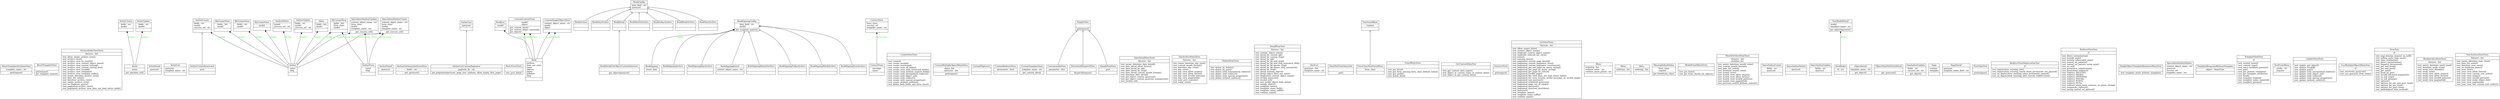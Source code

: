 digraph "classes_26" {
rankdir=BT
charset="utf-8"
"generic_views.test_base.AboutTemplateAttributeView" [color="black", fontcolor="black", label=<{AboutTemplateAttributeView|template_name : str<br ALIGN="LEFT"/>|get(request)<br ALIGN="LEFT"/>}>, shape="record", style="solid"];
"generic_views.test_base.AboutTemplateView" [color="black", fontcolor="black", label=<{AboutTemplateView|<br ALIGN="LEFT"/>|get(request)<br ALIGN="LEFT"/>get_template_names()<br ALIGN="LEFT"/>}>, shape="record", style="solid"];
"generic_views.test_dates.ArchiveIndexViewTests" [color="black", fontcolor="black", label=<{ArchiveIndexViewTests|fixtures : list<br ALIGN="LEFT"/>|test_allow_empty_archive_view()<br ALIGN="LEFT"/>test_archive_view()<br ALIGN="LEFT"/>test_archive_view_by_month()<br ALIGN="LEFT"/>test_archive_view_context_object_name()<br ALIGN="LEFT"/>test_archive_view_custom_sorting()<br ALIGN="LEFT"/>test_archive_view_custom_sorting_dec()<br ALIGN="LEFT"/>test_archive_view_invalid()<br ALIGN="LEFT"/>test_archive_view_template()<br ALIGN="LEFT"/>test_archive_view_template_suffix()<br ALIGN="LEFT"/>test_aware_datetime_archive_view()<br ALIGN="LEFT"/>test_date_list_order()<br ALIGN="LEFT"/>test_datetime_archive_view()<br ALIGN="LEFT"/>test_empty_archive_view()<br ALIGN="LEFT"/>test_no_duplicate_query()<br ALIGN="LEFT"/>test_paginated_archive_view()<br ALIGN="LEFT"/>test_paginated_archive_view_does_not_load_entire_table()<br ALIGN="LEFT"/>}>, shape="record", style="solid"];
"generic_views.models.Artist" [color="black", fontcolor="black", label=<{Artist|name<br ALIGN="LEFT"/>|get_absolute_url()<br ALIGN="LEFT"/>}>, shape="record", style="solid"];
"generic_views.views.ArtistCreate" [color="black", fontcolor="black", label=<{ArtistCreate|fields : str<br ALIGN="LEFT"/>model<br ALIGN="LEFT"/>|}>, shape="record", style="solid"];
"generic_views.views.ArtistDetail" [color="black", fontcolor="black", label=<{ArtistDetail|queryset<br ALIGN="LEFT"/>|}>, shape="record", style="solid"];
"generic_views.views.ArtistList" [color="black", fontcolor="black", label=<{ArtistList|queryset<br ALIGN="LEFT"/>template_name : str<br ALIGN="LEFT"/>|}>, shape="record", style="solid"];
"generic_views.views.ArtistUpdate" [color="black", fontcolor="black", label=<{ArtistUpdate|fields : str<br ALIGN="LEFT"/>model<br ALIGN="LEFT"/>|}>, shape="record", style="solid"];
"generic_views.models.Author" [color="black", fontcolor="black", label=<{Author|name<br ALIGN="LEFT"/>slug<br ALIGN="LEFT"/>|}>, shape="record", style="solid"];
"generic_views.views.AuthorCreate" [color="black", fontcolor="black", label=<{AuthorCreate|fields : str<br ALIGN="LEFT"/>model<br ALIGN="LEFT"/>success_url : str<br ALIGN="LEFT"/>|}>, shape="record", style="solid"];
"generic_views.views.AuthorCreateRestricted" [color="black", fontcolor="black", label=<{AuthorCreateRestricted|post<br ALIGN="LEFT"/>|}>, shape="record", style="solid"];
"generic_views.views.AuthorDelete" [color="black", fontcolor="black", label=<{AuthorDelete|model<br ALIGN="LEFT"/>success_url : str<br ALIGN="LEFT"/>|}>, shape="record", style="solid"];
"generic_views.views.AuthorDetail" [color="black", fontcolor="black", label=<{AuthorDetail|queryset<br ALIGN="LEFT"/>|}>, shape="record", style="solid"];
"generic_views.test_forms.AuthorForm" [color="black", fontcolor="black", label=<{AuthorForm|name<br ALIGN="LEFT"/>slug<br ALIGN="LEFT"/>|}>, shape="record", style="solid"];
"generic_views.views.AuthorGetQuerySetFormView" [color="black", fontcolor="black", label=<{AuthorGetQuerySetFormView|fields : str<br ALIGN="LEFT"/>|get_queryset()<br ALIGN="LEFT"/>}>, shape="record", style="solid"];
"generic_views.views.AuthorList" [color="black", fontcolor="black", label=<{AuthorList|queryset<br ALIGN="LEFT"/>|}>, shape="record", style="solid"];
"generic_views.views.AuthorListCustomPaginator" [color="black", fontcolor="black", label=<{AuthorListCustomPaginator|paginate_by : int<br ALIGN="LEFT"/>|get_paginator(queryset, page_size, orphans, allow_empty_first_page)<br ALIGN="LEFT"/>}>, shape="record", style="solid"];
"generic_views.views.AuthorUpdate" [color="black", fontcolor="black", label=<{AuthorUpdate|fields : str<br ALIGN="LEFT"/>model<br ALIGN="LEFT"/>success_url : str<br ALIGN="LEFT"/>|}>, shape="record", style="solid"];
"generic_views.test_edit.BasicFormTests" [color="black", fontcolor="black", label=<{BasicFormTests|<br ALIGN="LEFT"/>|test_post_data()<br ALIGN="LEFT"/>}>, shape="record", style="solid"];
"generic_views.models.Book" [color="black", fontcolor="black", label=<{Book|authors<br ALIGN="LEFT"/>does_not_exist<br ALIGN="LEFT"/>name<br ALIGN="LEFT"/>objects<br ALIGN="LEFT"/>pages<br ALIGN="LEFT"/>pubdate<br ALIGN="LEFT"/>slug<br ALIGN="LEFT"/>|}>, shape="record", style="solid"];
"generic_views.views.BookArchive" [color="black", fontcolor="black", label=<{BookArchive|<br ALIGN="LEFT"/>|}>, shape="record", style="solid"];
"generic_views.views.BookConfig" [color="black", fontcolor="black", label=<{BookConfig|date_field : str<br ALIGN="LEFT"/>queryset<br ALIGN="LEFT"/>|}>, shape="record", style="solid"];
"generic_views.views.BookDayArchive" [color="black", fontcolor="black", label=<{BookDayArchive|<br ALIGN="LEFT"/>|}>, shape="record", style="solid"];
"generic_views.views.BookDetail" [color="black", fontcolor="black", label=<{BookDetail|<br ALIGN="LEFT"/>|}>, shape="record", style="solid"];
"generic_views.views.BookDetailGetObjectCustomQueryset" [color="black", fontcolor="black", label=<{BookDetailGetObjectCustomQueryset|<br ALIGN="LEFT"/>|get_object(queryset)<br ALIGN="LEFT"/>}>, shape="record", style="solid"];
"generic_views.views.BookList" [color="black", fontcolor="black", label=<{BookList|model<br ALIGN="LEFT"/>|}>, shape="record", style="solid"];
"generic_views.views.BookMonthArchive" [color="black", fontcolor="black", label=<{BookMonthArchive|<br ALIGN="LEFT"/>|}>, shape="record", style="solid"];
"generic_views.models.BookSigning" [color="black", fontcolor="black", label=<{BookSigning|event_date<br ALIGN="LEFT"/>|}>, shape="record", style="solid"];
"generic_views.views.BookSigningArchive" [color="black", fontcolor="black", label=<{BookSigningArchive|<br ALIGN="LEFT"/>|}>, shape="record", style="solid"];
"generic_views.views.BookSigningConfig" [color="black", fontcolor="black", label=<{BookSigningConfig|date_field : str<br ALIGN="LEFT"/>model<br ALIGN="LEFT"/>|get_template_names()<br ALIGN="LEFT"/>}>, shape="record", style="solid"];
"generic_views.views.BookSigningDayArchive" [color="black", fontcolor="black", label=<{BookSigningDayArchive|<br ALIGN="LEFT"/>|}>, shape="record", style="solid"];
"generic_views.views.BookSigningDetail" [color="black", fontcolor="black", label=<{BookSigningDetail|context_object_name : str<br ALIGN="LEFT"/>|}>, shape="record", style="solid"];
"generic_views.views.BookSigningMonthArchive" [color="black", fontcolor="black", label=<{BookSigningMonthArchive|<br ALIGN="LEFT"/>|}>, shape="record", style="solid"];
"generic_views.views.BookSigningTodayArchive" [color="black", fontcolor="black", label=<{BookSigningTodayArchive|<br ALIGN="LEFT"/>|}>, shape="record", style="solid"];
"generic_views.views.BookSigningWeekArchive" [color="black", fontcolor="black", label=<{BookSigningWeekArchive|<br ALIGN="LEFT"/>|}>, shape="record", style="solid"];
"generic_views.views.BookSigningYearArchive" [color="black", fontcolor="black", label=<{BookSigningYearArchive|<br ALIGN="LEFT"/>|}>, shape="record", style="solid"];
"generic_views.views.BookTodayArchive" [color="black", fontcolor="black", label=<{BookTodayArchive|<br ALIGN="LEFT"/>|}>, shape="record", style="solid"];
"generic_views.views.BookWeekArchive" [color="black", fontcolor="black", label=<{BookWeekArchive|<br ALIGN="LEFT"/>|}>, shape="record", style="solid"];
"generic_views.views.BookYearArchive" [color="black", fontcolor="black", label=<{BookYearArchive|<br ALIGN="LEFT"/>|}>, shape="record", style="solid"];
"generic_views.test_forms.ContactForm" [color="black", fontcolor="black", label=<{ContactForm|message<br ALIGN="LEFT"/>name<br ALIGN="LEFT"/>|}>, shape="record", style="solid"];
"generic_views.views.ContactView" [color="black", fontcolor="black", label=<{ContactView|form_class<br ALIGN="LEFT"/>success_url<br ALIGN="LEFT"/>template_name : str<br ALIGN="LEFT"/>|}>, shape="record", style="solid"];
"generic_views.test_edit.CreateViewTests" [color="black", fontcolor="black", label=<{CreateViewTests|<br ALIGN="LEFT"/>|test_create()<br ALIGN="LEFT"/>test_create_invalid()<br ALIGN="LEFT"/>test_create_restricted()<br ALIGN="LEFT"/>test_create_view_all_fields()<br ALIGN="LEFT"/>test_create_view_with_restricted_fields()<br ALIGN="LEFT"/>test_create_view_without_explicit_fields()<br ALIGN="LEFT"/>test_create_with_interpolated_redirect()<br ALIGN="LEFT"/>test_create_with_object_url()<br ALIGN="LEFT"/>test_create_with_redirect()<br ALIGN="LEFT"/>test_create_with_special_properties()<br ALIGN="LEFT"/>test_create_without_redirect()<br ALIGN="LEFT"/>test_define_both_fields_and_form_class()<br ALIGN="LEFT"/>}>, shape="record", style="solid"];
"generic_views.views.CustomContextView" [color="black", fontcolor="black", label=<{CustomContextView|model<br ALIGN="LEFT"/>object<br ALIGN="LEFT"/>|get_context_data()<br ALIGN="LEFT"/>get_context_object_name(obj)<br ALIGN="LEFT"/>get_object()<br ALIGN="LEFT"/>}>, shape="record", style="solid"];
"generic_views.views.CustomMultipleObjectMixinView" [color="black", fontcolor="black", label=<{CustomMultipleObjectMixinView|object_list<br ALIGN="LEFT"/>queryset : list<br ALIGN="LEFT"/>|get(request)<br ALIGN="LEFT"/>}>, shape="record", style="solid"];
"generic_views.views.CustomPaginator" [color="black", fontcolor="black", label=<{CustomPaginator|<br ALIGN="LEFT"/>|}>, shape="record", style="solid"];
"generic_views.test_base.RedirectViewDeprecationTest.test_no_deprecation_warning_with_custom_redirectview.CustomRedirectView" [color="black", fontcolor="black", label=<{CustomRedirectView|permanent : bool<br ALIGN="LEFT"/>|}>, shape="record", style="solid"];
"generic_views.views.CustomSingleObjectView" [color="black", fontcolor="black", label=<{CustomSingleObjectView|context_object_name : str<br ALIGN="LEFT"/>model<br ALIGN="LEFT"/>object<br ALIGN="LEFT"/>|}>, shape="record", style="solid"];
"generic_views.views.CustomTemplateView" [color="black", fontcolor="black", label=<{CustomTemplateView|template_name : str<br ALIGN="LEFT"/>|get_context_data()<br ALIGN="LEFT"/>}>, shape="record", style="solid"];
"generic_views.test_base.CustomizableView" [color="black", fontcolor="black", label=<{CustomizableView|parameter : dict<br ALIGN="LEFT"/>|}>, shape="record", style="solid"];
"generic_views.test_dates.DateDetailViewTests" [color="black", fontcolor="black", label=<{DateDetailViewTests|fixtures : list<br ALIGN="LEFT"/>|test_aware_datetime_date_detail()<br ALIGN="LEFT"/>test_date_detail_allow_future()<br ALIGN="LEFT"/>test_date_detail_by_pk()<br ALIGN="LEFT"/>test_date_detail_by_slug()<br ALIGN="LEFT"/>test_date_detail_custom_month_format()<br ALIGN="LEFT"/>test_datetime_date_detail()<br ALIGN="LEFT"/>test_get_object_custom_queryset()<br ALIGN="LEFT"/>test_get_object_custom_queryset_numqueries()<br ALIGN="LEFT"/>test_invalid_url()<br ALIGN="LEFT"/>}>, shape="record", style="solid"];
"generic_views.test_dates.DayArchiveViewTests" [color="black", fontcolor="black", label=<{DayArchiveViewTests|fixtures : list<br ALIGN="LEFT"/>|test_aware_datetime_day_view()<br ALIGN="LEFT"/>test_custom_month_format()<br ALIGN="LEFT"/>test_datetime_day_view()<br ALIGN="LEFT"/>test_day_view()<br ALIGN="LEFT"/>test_day_view_allow_empty()<br ALIGN="LEFT"/>test_day_view_allow_future()<br ALIGN="LEFT"/>test_day_view_invalid_pattern()<br ALIGN="LEFT"/>test_day_view_paginated()<br ALIGN="LEFT"/>test_next_prev_context()<br ALIGN="LEFT"/>test_today_view()<br ALIGN="LEFT"/>}>, shape="record", style="solid"];
"generic_views.test_base.DecoratedDispatchView" [color="black", fontcolor="black", label=<{DecoratedDispatchView|<br ALIGN="LEFT"/>|dispatch(request)<br ALIGN="LEFT"/>}>, shape="record", style="solid"];
"generic_views.test_edit.DeleteViewTests" [color="black", fontcolor="black", label=<{DeleteViewTests|<br ALIGN="LEFT"/>|test_delete_by_delete()<br ALIGN="LEFT"/>test_delete_by_post()<br ALIGN="LEFT"/>test_delete_with_interpolated_redirect()<br ALIGN="LEFT"/>test_delete_with_redirect()<br ALIGN="LEFT"/>test_delete_with_special_properties()<br ALIGN="LEFT"/>test_delete_without_redirect()<br ALIGN="LEFT"/>}>, shape="record", style="solid"];
"generic_views.test_detail.DetailViewTest" [color="black", fontcolor="black", label=<{DetailViewTest|fixtures : list<br ALIGN="LEFT"/>|test_context_object_name()<br ALIGN="LEFT"/>test_detail_by_custom_pk()<br ALIGN="LEFT"/>test_detail_by_custom_slug()<br ALIGN="LEFT"/>test_detail_by_pk()<br ALIGN="LEFT"/>test_detail_by_pk_and_slug()<br ALIGN="LEFT"/>test_detail_by_pk_and_slug_mismatch_404()<br ALIGN="LEFT"/>test_detail_by_pk_ignore_slug()<br ALIGN="LEFT"/>test_detail_by_pk_ignore_slug_mismatch()<br ALIGN="LEFT"/>test_detail_by_slug()<br ALIGN="LEFT"/>test_detail_missing_object()<br ALIGN="LEFT"/>test_detail_object_does_not_exist()<br ALIGN="LEFT"/>test_duplicated_context_object_name()<br ALIGN="LEFT"/>test_invalid_queryset()<br ALIGN="LEFT"/>test_invalid_url()<br ALIGN="LEFT"/>test_non_model_object_with_meta()<br ALIGN="LEFT"/>test_simple_object()<br ALIGN="LEFT"/>test_template_name()<br ALIGN="LEFT"/>test_template_name_field()<br ALIGN="LEFT"/>test_template_name_suffix()<br ALIGN="LEFT"/>test_verbose_name()<br ALIGN="LEFT"/>}>, shape="record", style="solid"];
"generic_views.views.DictList" [color="black", fontcolor="black", label=<{DictList|queryset : list<br ALIGN="LEFT"/>template_name : str<br ALIGN="LEFT"/>|}>, shape="record", style="solid"];
"generic_views.models.DoesNotExistQuerySet" [color="black", fontcolor="black", label=<{DoesNotExistQuerySet|<br ALIGN="LEFT"/>|get()<br ALIGN="LEFT"/>}>, shape="record", style="solid"];
"generic_views.test_edit.FormMixinTests.test_get_form.FormClassTestFormMixin" [color="black", fontcolor="black", label=<{FormClassTestFormMixin|form_class<br ALIGN="LEFT"/>|}>, shape="record", style="solid"];
"generic_views.test_edit.FormMixinTests" [color="black", fontcolor="black", label=<{FormMixinTests|<br ALIGN="LEFT"/>|test_get_form()<br ALIGN="LEFT"/>test_get_form_missing_form_class_default_value()<br ALIGN="LEFT"/>test_get_prefix()<br ALIGN="LEFT"/>test_initial_data()<br ALIGN="LEFT"/>}>, shape="record", style="solid"];
"generic_views.test_base.GetContextDataTest" [color="black", fontcolor="black", label=<{GetContextDataTest|<br ALIGN="LEFT"/>|test_get_context_data_super()<br ALIGN="LEFT"/>test_object_at_custom_name_in_context_data()<br ALIGN="LEFT"/>test_object_in_get_context_data()<br ALIGN="LEFT"/>}>, shape="record", style="solid"];
"generic_views.test_base.InstanceView" [color="black", fontcolor="black", label=<{InstanceView|<br ALIGN="LEFT"/>|get(request)<br ALIGN="LEFT"/>}>, shape="record", style="solid"];
"generic_views.test_list.ListViewTests" [color="black", fontcolor="black", label=<{ListViewTests|fixtures : list<br ALIGN="LEFT"/>|test_allow_empty_false()<br ALIGN="LEFT"/>test_context_object_name()<br ALIGN="LEFT"/>test_duplicate_context_object_name()<br ALIGN="LEFT"/>test_explicitly_ordered_list_view()<br ALIGN="LEFT"/>test_items()<br ALIGN="LEFT"/>test_missing_items()<br ALIGN="LEFT"/>test_paginated_custom_page_kwarg()<br ALIGN="LEFT"/>test_paginated_custom_paginator_class()<br ALIGN="LEFT"/>test_paginated_custom_paginator_constructor()<br ALIGN="LEFT"/>test_paginated_get_last_page_by_query_string()<br ALIGN="LEFT"/>test_paginated_get_page_by_query_string()<br ALIGN="LEFT"/>test_paginated_get_page_by_urlvar()<br ALIGN="LEFT"/>test_paginated_invalid_page()<br ALIGN="LEFT"/>test_paginated_list_view_does_not_load_entire_table()<br ALIGN="LEFT"/>test_paginated_list_view_returns_useful_message_on_invalid_page()<br ALIGN="LEFT"/>test_paginated_non_queryset()<br ALIGN="LEFT"/>test_paginated_orphaned_queryset()<br ALIGN="LEFT"/>test_paginated_page_out_of_range()<br ALIGN="LEFT"/>test_paginated_queryset()<br ALIGN="LEFT"/>test_paginated_queryset_shortdata()<br ALIGN="LEFT"/>test_queryset()<br ALIGN="LEFT"/>test_template_name()<br ALIGN="LEFT"/>test_template_name_suffix()<br ALIGN="LEFT"/>test_verbose_name()<br ALIGN="LEFT"/>}>, shape="record", style="solid"];
"generic_views.models.Artist.Meta" [color="black", fontcolor="black", label=<{Meta|ordering : list<br ALIGN="LEFT"/>verbose_name : str<br ALIGN="LEFT"/>verbose_name_plural : str<br ALIGN="LEFT"/>|}>, shape="record", style="solid"];
"generic_views.models.Author.Meta" [color="black", fontcolor="black", label=<{Meta|ordering : list<br ALIGN="LEFT"/>|}>, shape="record", style="solid"];
"generic_views.models.Book.Meta" [color="black", fontcolor="black", label=<{Meta|ordering : list<br ALIGN="LEFT"/>|}>, shape="record", style="solid"];
"generic_views.test_forms.AuthorForm.Meta" [color="black", fontcolor="black", label=<{Meta|fields : list<br ALIGN="LEFT"/>model<br ALIGN="LEFT"/>|}>, shape="record", style="solid"];
"generic_views.test_edit.FormMixinTests.test_get_form_missing_form_class_default_value.MissingDefaultValue" [color="black", fontcolor="black", label=<{MissingDefaultValue|form_class<br ALIGN="LEFT"/>request<br ALIGN="LEFT"/>|get_form(form_class)<br ALIGN="LEFT"/>}>, shape="record", style="solid"];
"generic_views.test_edit.ModelFormMixinTests" [color="black", fontcolor="black", label=<{ModelFormMixinTests|<br ALIGN="LEFT"/>|test_get_form()<br ALIGN="LEFT"/>test_get_form_checks_for_object()<br ALIGN="LEFT"/>}>, shape="record", style="solid"];
"generic_views.test_dates.MonthArchiveViewTests" [color="black", fontcolor="black", label=<{MonthArchiveViewTests|fixtures : list<br ALIGN="LEFT"/>pubdate_list<br ALIGN="LEFT"/>|test_aware_datetime_month_view()<br ALIGN="LEFT"/>test_custom_month_format()<br ALIGN="LEFT"/>test_date_list_order()<br ALIGN="LEFT"/>test_datetime_month_view()<br ALIGN="LEFT"/>test_month_view()<br ALIGN="LEFT"/>test_month_view_allow_empty()<br ALIGN="LEFT"/>test_month_view_allow_future()<br ALIGN="LEFT"/>test_month_view_invalid_pattern()<br ALIGN="LEFT"/>test_month_view_paginated()<br ALIGN="LEFT"/>test_previous_month_without_content()<br ALIGN="LEFT"/>}>, shape="record", style="solid"];
"generic_views.test_edit.CreateViewTests.test_create_view_with_restricted_fields.MyCreateView" [color="black", fontcolor="black", label=<{MyCreateView|fields : list<br ALIGN="LEFT"/>model<br ALIGN="LEFT"/>|}>, shape="record", style="solid"];
"generic_views.test_edit.CreateViewTests.test_create_view_all_fields.MyCreateView" [color="black", fontcolor="black", label=<{MyCreateView|fields : str<br ALIGN="LEFT"/>model<br ALIGN="LEFT"/>|}>, shape="record", style="solid"];
"generic_views.test_edit.CreateViewTests.test_create_view_without_explicit_fields.MyCreateView" [color="black", fontcolor="black", label=<{MyCreateView|model<br ALIGN="LEFT"/>|}>, shape="record", style="solid"];
"generic_views.test_edit.CreateViewTests.test_define_both_fields_and_form_class.MyCreateView" [color="black", fontcolor="black", label=<{MyCreateView|fields : list<br ALIGN="LEFT"/>form_class<br ALIGN="LEFT"/>model<br ALIGN="LEFT"/>|}>, shape="record", style="solid"];
"generic_views.views.NaiveAuthorCreate" [color="black", fontcolor="black", label=<{NaiveAuthorCreate|fields : str<br ALIGN="LEFT"/>queryset<br ALIGN="LEFT"/>|}>, shape="record", style="solid"];
"generic_views.views.NaiveAuthorDelete" [color="black", fontcolor="black", label=<{NaiveAuthorDelete|queryset<br ALIGN="LEFT"/>|}>, shape="record", style="solid"];
"generic_views.views.NaiveAuthorUpdate" [color="black", fontcolor="black", label=<{NaiveAuthorUpdate|fields : str<br ALIGN="LEFT"/>queryset<br ALIGN="LEFT"/>|}>, shape="record", style="solid"];
"generic_views.views.NonModel" [color="black", fontcolor="black", label=<{NonModel|id : str<br ALIGN="LEFT"/>|}>, shape="record", style="solid"];
"generic_views.views.NonModelDetail" [color="black", fontcolor="black", label=<{NonModelDetail|model<br ALIGN="LEFT"/>template_name : str<br ALIGN="LEFT"/>|get_object(queryset)<br ALIGN="LEFT"/>}>, shape="record", style="solid"];
"generic_views.views.ObjectDetail" [color="black", fontcolor="black", label=<{ObjectDetail|template_name : str<br ALIGN="LEFT"/>|get_object()<br ALIGN="LEFT"/>}>, shape="record", style="solid"];
"generic_views.views.ObjectDoesNotExistDetail" [color="black", fontcolor="black", label=<{ObjectDoesNotExistDetail|<br ALIGN="LEFT"/>|get_queryset()<br ALIGN="LEFT"/>}>, shape="record", style="solid"];
"generic_views.views.OneAuthorUpdate" [color="black", fontcolor="black", label=<{OneAuthorUpdate|fields : str<br ALIGN="LEFT"/>success_url : str<br ALIGN="LEFT"/>|get_object()<br ALIGN="LEFT"/>}>, shape="record", style="solid"];
"generic_views.models.Page" [color="black", fontcolor="black", label=<{Page|content<br ALIGN="LEFT"/>template<br ALIGN="LEFT"/>|}>, shape="record", style="solid"];
"generic_views.views.PageDetail" [color="black", fontcolor="black", label=<{PageDetail|queryset<br ALIGN="LEFT"/>template_name_field : str<br ALIGN="LEFT"/>|}>, shape="record", style="solid"];
"generic_views.test_base.PostOnlyView" [color="black", fontcolor="black", label=<{PostOnlyView|<br ALIGN="LEFT"/>|post(request)<br ALIGN="LEFT"/>}>, shape="record", style="solid"];
"generic_views.test_base.RedirectViewDeprecationTest" [color="black", fontcolor="black", label=<{RedirectViewDeprecationTest|rf<br ALIGN="LEFT"/>|test_deprecation_warning_init()<br ALIGN="LEFT"/>test_deprecation_warning_raised_when_permanent_not_passed()<br ALIGN="LEFT"/>test_no_deprecation_warning_when_permanent_passed()<br ALIGN="LEFT"/>test_no_deprecation_warning_with_custom_redirectview()<br ALIGN="LEFT"/>}>, shape="record", style="solid"];
"generic_views.test_base.RedirectViewTest" [color="black", fontcolor="black", label=<{RedirectViewTest|rf<br ALIGN="LEFT"/>|test_direct_instantiation()<br ALIGN="LEFT"/>test_include_args()<br ALIGN="LEFT"/>test_include_urlencoded_args()<br ALIGN="LEFT"/>test_named_url_pattern()<br ALIGN="LEFT"/>test_named_url_pattern_using_args()<br ALIGN="LEFT"/>test_no_url()<br ALIGN="LEFT"/>test_parameter_substitution()<br ALIGN="LEFT"/>test_permanent_redirect()<br ALIGN="LEFT"/>test_redirect_DELETE()<br ALIGN="LEFT"/>test_redirect_HEAD()<br ALIGN="LEFT"/>test_redirect_OPTIONS()<br ALIGN="LEFT"/>test_redirect_PATCH()<br ALIGN="LEFT"/>test_redirect_POST()<br ALIGN="LEFT"/>test_redirect_PUT()<br ALIGN="LEFT"/>test_redirect_when_meta_contains_no_query_string()<br ALIGN="LEFT"/>test_temporary_redirect()<br ALIGN="LEFT"/>test_wrong_named_url_pattern()<br ALIGN="LEFT"/>}>, shape="record", style="solid"];
"generic_views.test_base.SimplePostView" [color="black", fontcolor="black", label=<{SimplePostView|post<br ALIGN="LEFT"/>|}>, shape="record", style="solid"];
"generic_views.test_base.SimpleView" [color="black", fontcolor="black", label=<{SimpleView|<br ALIGN="LEFT"/>|get(request)<br ALIGN="LEFT"/>}>, shape="record", style="solid"];
"generic_views.test_base.SingleObjectTemplateResponseMixinTest" [color="black", fontcolor="black", label=<{SingleObjectTemplateResponseMixinTest|<br ALIGN="LEFT"/>|test_template_mixin_without_template()<br ALIGN="LEFT"/>}>, shape="record", style="solid"];
"generic_views.views.SpecializedAuthorCreate" [color="black", fontcolor="black", label=<{SpecializedAuthorCreate|context_object_name : str<br ALIGN="LEFT"/>form_class<br ALIGN="LEFT"/>model<br ALIGN="LEFT"/>template_name : str<br ALIGN="LEFT"/>|get_success_url()<br ALIGN="LEFT"/>}>, shape="record", style="solid"];
"generic_views.views.SpecializedAuthorDelete" [color="black", fontcolor="black", label=<{SpecializedAuthorDelete|context_object_name : str<br ALIGN="LEFT"/>queryset<br ALIGN="LEFT"/>success_url<br ALIGN="LEFT"/>template_name : str<br ALIGN="LEFT"/>|}>, shape="record", style="solid"];
"generic_views.views.SpecializedAuthorUpdate" [color="black", fontcolor="black", label=<{SpecializedAuthorUpdate|context_object_name : str<br ALIGN="LEFT"/>form_class<br ALIGN="LEFT"/>model<br ALIGN="LEFT"/>template_name : str<br ALIGN="LEFT"/>|get_success_url()<br ALIGN="LEFT"/>}>, shape="record", style="solid"];
"generic_views.views.TemplateResponseWithoutTemplate" [color="black", fontcolor="black", label=<{TemplateResponseWithoutTemplate|object : NoneType<br ALIGN="LEFT"/>|}>, shape="record", style="solid"];
"generic_views.test_base.TemplateViewTest" [color="black", fontcolor="black", label=<{TemplateViewTest|rf<br ALIGN="LEFT"/>|test_cached_views()<br ALIGN="LEFT"/>test_content_type()<br ALIGN="LEFT"/>test_extra_template_params()<br ALIGN="LEFT"/>test_get()<br ALIGN="LEFT"/>test_get_generic_template()<br ALIGN="LEFT"/>test_get_template_attribute()<br ALIGN="LEFT"/>test_head()<br ALIGN="LEFT"/>test_template_engine()<br ALIGN="LEFT"/>test_template_name_required()<br ALIGN="LEFT"/>test_template_params()<br ALIGN="LEFT"/>}>, shape="record", style="solid"];
"generic_views.test_edit.FormMixinTests.test_get_prefix.TestFormMixin" [color="black", fontcolor="black", label=<{TestFormMixin|prefix : str<br ALIGN="LEFT"/>request<br ALIGN="LEFT"/>|}>, shape="record", style="solid"];
"generic_views.test_edit.FormMixinTests.test_get_form.TestFormMixin" [color="black", fontcolor="black", label=<{TestFormMixin|request<br ALIGN="LEFT"/>|}>, shape="record", style="solid"];
"generic_views.test_edit.UpdateViewTests" [color="black", fontcolor="black", label=<{UpdateViewTests|<br ALIGN="LEFT"/>|test_update_get_object()<br ALIGN="LEFT"/>test_update_invalid()<br ALIGN="LEFT"/>test_update_post()<br ALIGN="LEFT"/>test_update_with_interpolated_redirect()<br ALIGN="LEFT"/>test_update_with_object_url()<br ALIGN="LEFT"/>test_update_with_redirect()<br ALIGN="LEFT"/>test_update_with_special_properties()<br ALIGN="LEFT"/>test_update_without_redirect()<br ALIGN="LEFT"/>}>, shape="record", style="solid"];
"generic_views.test_base.UseMultipleObjectMixinTest" [color="black", fontcolor="black", label=<{UseMultipleObjectMixinTest|rf<br ALIGN="LEFT"/>|test_overwrite_queryset()<br ALIGN="LEFT"/>test_use_queryset_from_view()<br ALIGN="LEFT"/>}>, shape="record", style="solid"];
"generic_views.test_base.ViewTest" [color="black", fontcolor="black", label=<{ViewTest|rf<br ALIGN="LEFT"/>|test_args_kwargs_request_on_self()<br ALIGN="LEFT"/>test_calling_more_than_once()<br ALIGN="LEFT"/>test_class_attributes()<br ALIGN="LEFT"/>test_direct_instantiation()<br ALIGN="LEFT"/>test_dispatch_decoration()<br ALIGN="LEFT"/>test_get_and_head()<br ALIGN="LEFT"/>test_get_and_post()<br ALIGN="LEFT"/>test_get_only()<br ALIGN="LEFT"/>test_head_no_get()<br ALIGN="LEFT"/>test_invalid_keyword_argument()<br ALIGN="LEFT"/>test_no_init_args()<br ALIGN="LEFT"/>test_no_init_kwargs()<br ALIGN="LEFT"/>test_options()<br ALIGN="LEFT"/>test_options_for_get_and_post_view()<br ALIGN="LEFT"/>test_options_for_get_view()<br ALIGN="LEFT"/>test_options_for_post_view()<br ALIGN="LEFT"/>test_pathological_http_method()<br ALIGN="LEFT"/>}>, shape="record", style="solid"];
"generic_views.test_dates.WeekArchiveViewTests" [color="black", fontcolor="black", label=<{WeekArchiveViewTests|fixtures : list<br ALIGN="LEFT"/>|test_aware_datetime_week_view()<br ALIGN="LEFT"/>test_datetime_week_view()<br ALIGN="LEFT"/>test_week_start_Monday()<br ALIGN="LEFT"/>test_week_view()<br ALIGN="LEFT"/>test_week_view_allow_empty()<br ALIGN="LEFT"/>test_week_view_allow_future()<br ALIGN="LEFT"/>test_week_view_invalid_pattern()<br ALIGN="LEFT"/>test_week_view_paginated()<br ALIGN="LEFT"/>}>, shape="record", style="solid"];
"generic_views.test_dates.YearArchiveViewTests" [color="black", fontcolor="black", label=<{YearArchiveViewTests|fixtures : list<br ALIGN="LEFT"/>|test_aware_datetime_year_view()<br ALIGN="LEFT"/>test_date_list_order()<br ALIGN="LEFT"/>test_datetime_year_view()<br ALIGN="LEFT"/>test_no_duplicate_query()<br ALIGN="LEFT"/>test_year_view()<br ALIGN="LEFT"/>test_year_view_allow_future()<br ALIGN="LEFT"/>test_year_view_custom_sort_order()<br ALIGN="LEFT"/>test_year_view_empty()<br ALIGN="LEFT"/>test_year_view_invalid_pattern()<br ALIGN="LEFT"/>test_year_view_make_object_list()<br ALIGN="LEFT"/>test_year_view_paginated()<br ALIGN="LEFT"/>test_year_view_two_custom_sort_orders()<br ALIGN="LEFT"/>}>, shape="record", style="solid"];
"generic_views.test_base.CustomizableView" -> "generic_views.test_base.SimpleView" [arrowhead="empty", arrowtail="none"];
"generic_views.test_base.DecoratedDispatchView" -> "generic_views.test_base.SimpleView" [arrowhead="empty", arrowtail="none"];
"generic_views.test_base.SimplePostView" -> "generic_views.test_base.SimpleView" [arrowhead="empty", arrowtail="none"];
"generic_views.test_edit.FormMixinTests.test_get_form.FormClassTestFormMixin" -> "generic_views.test_edit.FormMixinTests.test_get_form.TestFormMixin" [arrowhead="empty", arrowtail="none"];
"generic_views.views.AuthorCreateRestricted" -> "generic_views.views.AuthorCreate" [arrowhead="empty", arrowtail="none"];
"generic_views.views.AuthorListCustomPaginator" -> "generic_views.views.AuthorList" [arrowhead="empty", arrowtail="none"];
"generic_views.views.BookArchive" -> "generic_views.views.BookConfig" [arrowhead="empty", arrowtail="none"];
"generic_views.views.BookDayArchive" -> "generic_views.views.BookConfig" [arrowhead="empty", arrowtail="none"];
"generic_views.views.BookDetail" -> "generic_views.views.BookConfig" [arrowhead="empty", arrowtail="none"];
"generic_views.views.BookDetailGetObjectCustomQueryset" -> "generic_views.views.BookDetail" [arrowhead="empty", arrowtail="none"];
"generic_views.views.BookMonthArchive" -> "generic_views.views.BookConfig" [arrowhead="empty", arrowtail="none"];
"generic_views.views.BookSigningArchive" -> "generic_views.views.BookSigningConfig" [arrowhead="empty", arrowtail="none"];
"generic_views.views.BookSigningDayArchive" -> "generic_views.views.BookSigningConfig" [arrowhead="empty", arrowtail="none"];
"generic_views.views.BookSigningDetail" -> "generic_views.views.BookSigningConfig" [arrowhead="empty", arrowtail="none"];
"generic_views.views.BookSigningMonthArchive" -> "generic_views.views.BookSigningConfig" [arrowhead="empty", arrowtail="none"];
"generic_views.views.BookSigningTodayArchive" -> "generic_views.views.BookSigningConfig" [arrowhead="empty", arrowtail="none"];
"generic_views.views.BookSigningWeekArchive" -> "generic_views.views.BookSigningConfig" [arrowhead="empty", arrowtail="none"];
"generic_views.views.BookSigningYearArchive" -> "generic_views.views.BookSigningConfig" [arrowhead="empty", arrowtail="none"];
"generic_views.views.BookTodayArchive" -> "generic_views.views.BookConfig" [arrowhead="empty", arrowtail="none"];
"generic_views.views.BookWeekArchive" -> "generic_views.views.BookConfig" [arrowhead="empty", arrowtail="none"];
"generic_views.views.BookYearArchive" -> "generic_views.views.BookConfig" [arrowhead="empty", arrowtail="none"];
"generic_views.models.Artist" -> "generic_views.views.ArtistCreate" [arrowhead="diamond", arrowtail="none", fontcolor="green", label="model", style="solid"];
"generic_views.models.Artist" -> "generic_views.views.ArtistUpdate" [arrowhead="diamond", arrowtail="none", fontcolor="green", label="model", style="solid"];
"generic_views.models.Author" -> "generic_views.test_edit.CreateViewTests.test_create_view_all_fields.MyCreateView" [arrowhead="diamond", arrowtail="none", fontcolor="green", label="model", style="solid"];
"generic_views.models.Author" -> "generic_views.test_edit.CreateViewTests.test_create_view_with_restricted_fields.MyCreateView" [arrowhead="diamond", arrowtail="none", fontcolor="green", label="model", style="solid"];
"generic_views.models.Author" -> "generic_views.test_edit.CreateViewTests.test_create_view_without_explicit_fields.MyCreateView" [arrowhead="diamond", arrowtail="none", fontcolor="green", label="model", style="solid"];
"generic_views.models.Author" -> "generic_views.test_edit.CreateViewTests.test_define_both_fields_and_form_class.MyCreateView" [arrowhead="diamond", arrowtail="none", fontcolor="green", label="model", style="solid"];
"generic_views.models.Author" -> "generic_views.test_forms.AuthorForm.Meta" [arrowhead="diamond", arrowtail="none", fontcolor="green", label="model", style="solid"];
"generic_views.models.Author" -> "generic_views.views.AuthorCreate" [arrowhead="diamond", arrowtail="none", fontcolor="green", label="model", style="solid"];
"generic_views.models.Author" -> "generic_views.views.AuthorDelete" [arrowhead="diamond", arrowtail="none", fontcolor="green", label="model", style="solid"];
"generic_views.models.Author" -> "generic_views.views.AuthorUpdate" [arrowhead="diamond", arrowtail="none", fontcolor="green", label="model", style="solid"];
"generic_views.models.Author" -> "generic_views.views.SpecializedAuthorCreate" [arrowhead="diamond", arrowtail="none", fontcolor="green", label="model", style="solid"];
"generic_views.models.Author" -> "generic_views.views.SpecializedAuthorUpdate" [arrowhead="diamond", arrowtail="none", fontcolor="green", label="model", style="solid"];
"generic_views.models.Book" -> "generic_views.views.BookList" [arrowhead="diamond", arrowtail="none", fontcolor="green", label="model", style="solid"];
"generic_views.models.Book" -> "generic_views.views.CustomContextView" [arrowhead="diamond", arrowtail="none", fontcolor="green", label="model", style="solid"];
"generic_views.models.Book" -> "generic_views.views.CustomContextView" [arrowhead="diamond", arrowtail="none", fontcolor="green", label="object", style="solid"];
"generic_views.models.Book" -> "generic_views.views.CustomSingleObjectView" [arrowhead="diamond", arrowtail="none", fontcolor="green", label="model", style="solid"];
"generic_views.models.Book" -> "generic_views.views.CustomSingleObjectView" [arrowhead="diamond", arrowtail="none", fontcolor="green", label="object", style="solid"];
"generic_views.models.BookSigning" -> "generic_views.views.BookSigningConfig" [arrowhead="diamond", arrowtail="none", fontcolor="green", label="model", style="solid"];
"generic_views.test_forms.AuthorForm" -> "generic_views.test_edit.CreateViewTests.test_define_both_fields_and_form_class.MyCreateView" [arrowhead="diamond", arrowtail="none", fontcolor="green", label="form_class", style="solid"];
"generic_views.test_forms.AuthorForm" -> "generic_views.views.SpecializedAuthorCreate" [arrowhead="diamond", arrowtail="none", fontcolor="green", label="form_class", style="solid"];
"generic_views.test_forms.AuthorForm" -> "generic_views.views.SpecializedAuthorUpdate" [arrowhead="diamond", arrowtail="none", fontcolor="green", label="form_class", style="solid"];
"generic_views.test_forms.ContactForm" -> "generic_views.views.ContactView" [arrowhead="diamond", arrowtail="none", fontcolor="green", label="form_class", style="solid"];
"generic_views.views.NonModel" -> "generic_views.views.NonModelDetail" [arrowhead="diamond", arrowtail="none", fontcolor="green", label="model", style="solid"];
}

